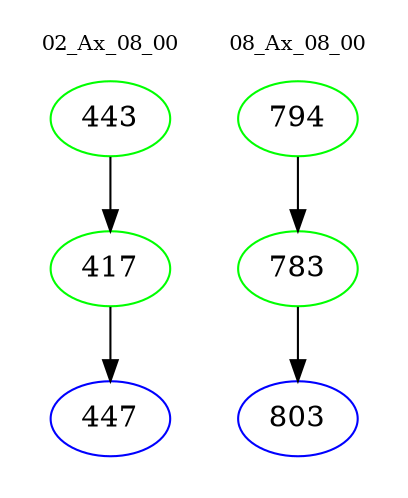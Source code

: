 digraph{
subgraph cluster_0 {
color = white
label = "02_Ax_08_00";
fontsize=10;
T0_443 [label="443", color="green"]
T0_443 -> T0_417 [color="black"]
T0_417 [label="417", color="green"]
T0_417 -> T0_447 [color="black"]
T0_447 [label="447", color="blue"]
}
subgraph cluster_1 {
color = white
label = "08_Ax_08_00";
fontsize=10;
T1_794 [label="794", color="green"]
T1_794 -> T1_783 [color="black"]
T1_783 [label="783", color="green"]
T1_783 -> T1_803 [color="black"]
T1_803 [label="803", color="blue"]
}
}
